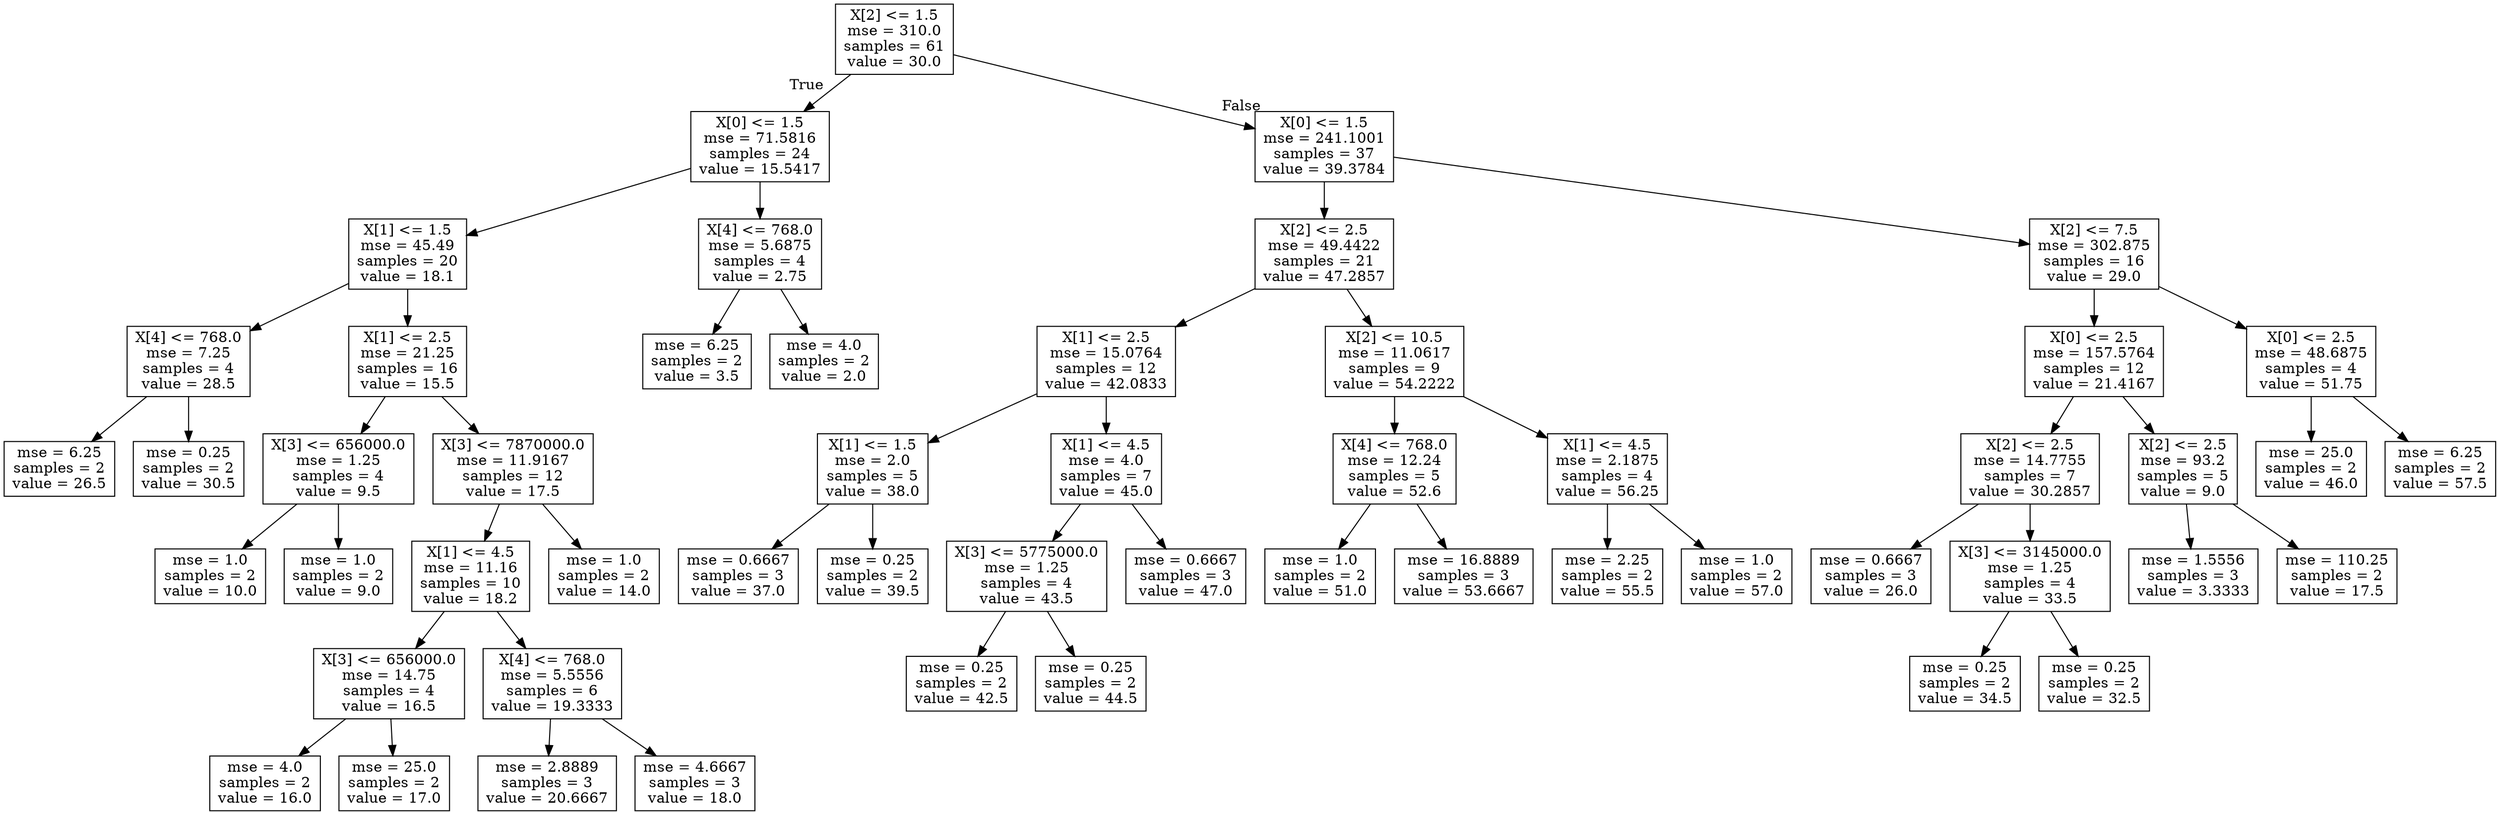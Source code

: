 digraph Tree {
node [shape=box] ;
0 [label="X[2] <= 1.5\nmse = 310.0\nsamples = 61\nvalue = 30.0"] ;
1 [label="X[0] <= 1.5\nmse = 71.5816\nsamples = 24\nvalue = 15.5417"] ;
0 -> 1 [labeldistance=2.5, labelangle=45, headlabel="True"] ;
2 [label="X[1] <= 1.5\nmse = 45.49\nsamples = 20\nvalue = 18.1"] ;
1 -> 2 ;
3 [label="X[4] <= 768.0\nmse = 7.25\nsamples = 4\nvalue = 28.5"] ;
2 -> 3 ;
4 [label="mse = 6.25\nsamples = 2\nvalue = 26.5"] ;
3 -> 4 ;
5 [label="mse = 0.25\nsamples = 2\nvalue = 30.5"] ;
3 -> 5 ;
6 [label="X[1] <= 2.5\nmse = 21.25\nsamples = 16\nvalue = 15.5"] ;
2 -> 6 ;
7 [label="X[3] <= 656000.0\nmse = 1.25\nsamples = 4\nvalue = 9.5"] ;
6 -> 7 ;
8 [label="mse = 1.0\nsamples = 2\nvalue = 10.0"] ;
7 -> 8 ;
9 [label="mse = 1.0\nsamples = 2\nvalue = 9.0"] ;
7 -> 9 ;
10 [label="X[3] <= 7870000.0\nmse = 11.9167\nsamples = 12\nvalue = 17.5"] ;
6 -> 10 ;
11 [label="X[1] <= 4.5\nmse = 11.16\nsamples = 10\nvalue = 18.2"] ;
10 -> 11 ;
12 [label="X[3] <= 656000.0\nmse = 14.75\nsamples = 4\nvalue = 16.5"] ;
11 -> 12 ;
13 [label="mse = 4.0\nsamples = 2\nvalue = 16.0"] ;
12 -> 13 ;
14 [label="mse = 25.0\nsamples = 2\nvalue = 17.0"] ;
12 -> 14 ;
15 [label="X[4] <= 768.0\nmse = 5.5556\nsamples = 6\nvalue = 19.3333"] ;
11 -> 15 ;
16 [label="mse = 2.8889\nsamples = 3\nvalue = 20.6667"] ;
15 -> 16 ;
17 [label="mse = 4.6667\nsamples = 3\nvalue = 18.0"] ;
15 -> 17 ;
18 [label="mse = 1.0\nsamples = 2\nvalue = 14.0"] ;
10 -> 18 ;
19 [label="X[4] <= 768.0\nmse = 5.6875\nsamples = 4\nvalue = 2.75"] ;
1 -> 19 ;
20 [label="mse = 6.25\nsamples = 2\nvalue = 3.5"] ;
19 -> 20 ;
21 [label="mse = 4.0\nsamples = 2\nvalue = 2.0"] ;
19 -> 21 ;
22 [label="X[0] <= 1.5\nmse = 241.1001\nsamples = 37\nvalue = 39.3784"] ;
0 -> 22 [labeldistance=2.5, labelangle=-45, headlabel="False"] ;
23 [label="X[2] <= 2.5\nmse = 49.4422\nsamples = 21\nvalue = 47.2857"] ;
22 -> 23 ;
24 [label="X[1] <= 2.5\nmse = 15.0764\nsamples = 12\nvalue = 42.0833"] ;
23 -> 24 ;
25 [label="X[1] <= 1.5\nmse = 2.0\nsamples = 5\nvalue = 38.0"] ;
24 -> 25 ;
26 [label="mse = 0.6667\nsamples = 3\nvalue = 37.0"] ;
25 -> 26 ;
27 [label="mse = 0.25\nsamples = 2\nvalue = 39.5"] ;
25 -> 27 ;
28 [label="X[1] <= 4.5\nmse = 4.0\nsamples = 7\nvalue = 45.0"] ;
24 -> 28 ;
29 [label="X[3] <= 5775000.0\nmse = 1.25\nsamples = 4\nvalue = 43.5"] ;
28 -> 29 ;
30 [label="mse = 0.25\nsamples = 2\nvalue = 42.5"] ;
29 -> 30 ;
31 [label="mse = 0.25\nsamples = 2\nvalue = 44.5"] ;
29 -> 31 ;
32 [label="mse = 0.6667\nsamples = 3\nvalue = 47.0"] ;
28 -> 32 ;
33 [label="X[2] <= 10.5\nmse = 11.0617\nsamples = 9\nvalue = 54.2222"] ;
23 -> 33 ;
34 [label="X[4] <= 768.0\nmse = 12.24\nsamples = 5\nvalue = 52.6"] ;
33 -> 34 ;
35 [label="mse = 1.0\nsamples = 2\nvalue = 51.0"] ;
34 -> 35 ;
36 [label="mse = 16.8889\nsamples = 3\nvalue = 53.6667"] ;
34 -> 36 ;
37 [label="X[1] <= 4.5\nmse = 2.1875\nsamples = 4\nvalue = 56.25"] ;
33 -> 37 ;
38 [label="mse = 2.25\nsamples = 2\nvalue = 55.5"] ;
37 -> 38 ;
39 [label="mse = 1.0\nsamples = 2\nvalue = 57.0"] ;
37 -> 39 ;
40 [label="X[2] <= 7.5\nmse = 302.875\nsamples = 16\nvalue = 29.0"] ;
22 -> 40 ;
41 [label="X[0] <= 2.5\nmse = 157.5764\nsamples = 12\nvalue = 21.4167"] ;
40 -> 41 ;
42 [label="X[2] <= 2.5\nmse = 14.7755\nsamples = 7\nvalue = 30.2857"] ;
41 -> 42 ;
43 [label="mse = 0.6667\nsamples = 3\nvalue = 26.0"] ;
42 -> 43 ;
44 [label="X[3] <= 3145000.0\nmse = 1.25\nsamples = 4\nvalue = 33.5"] ;
42 -> 44 ;
45 [label="mse = 0.25\nsamples = 2\nvalue = 34.5"] ;
44 -> 45 ;
46 [label="mse = 0.25\nsamples = 2\nvalue = 32.5"] ;
44 -> 46 ;
47 [label="X[2] <= 2.5\nmse = 93.2\nsamples = 5\nvalue = 9.0"] ;
41 -> 47 ;
48 [label="mse = 1.5556\nsamples = 3\nvalue = 3.3333"] ;
47 -> 48 ;
49 [label="mse = 110.25\nsamples = 2\nvalue = 17.5"] ;
47 -> 49 ;
50 [label="X[0] <= 2.5\nmse = 48.6875\nsamples = 4\nvalue = 51.75"] ;
40 -> 50 ;
51 [label="mse = 25.0\nsamples = 2\nvalue = 46.0"] ;
50 -> 51 ;
52 [label="mse = 6.25\nsamples = 2\nvalue = 57.5"] ;
50 -> 52 ;
}